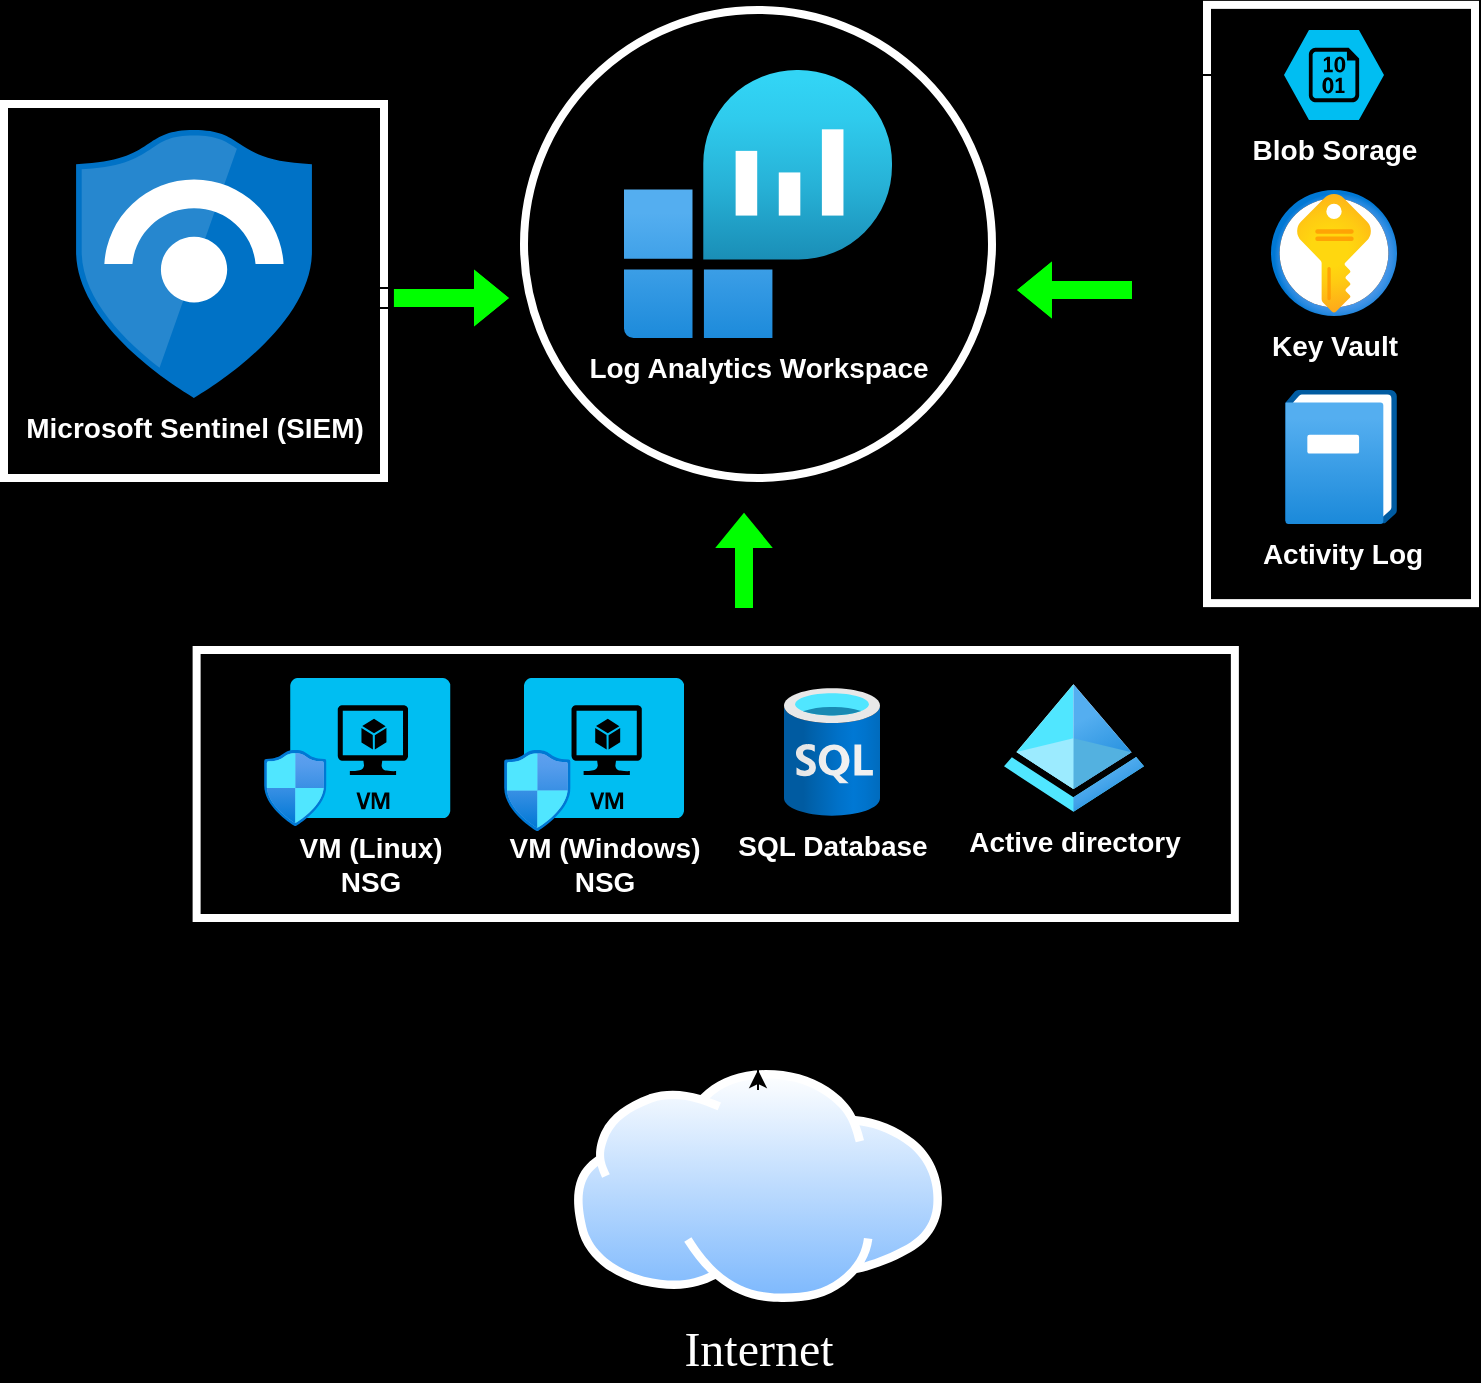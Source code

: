 <mxfile version="22.1.17" type="github">
  <diagram name="Page-1" id="p_PMgQPlf6-vGvT3pBbs">
    <mxGraphModel dx="3126" dy="793" grid="1" gridSize="10" guides="1" tooltips="1" connect="1" arrows="1" fold="1" page="1" pageScale="1" pageWidth="850" pageHeight="1100" background="#000000" math="0" shadow="0">
      <root>
        <mxCell id="0" />
        <mxCell id="1" parent="0" />
        <mxCell id="XQDlyD4wbLP7uFr0ZUoT-1" value="Log Analytics Workspace" style="image;aspect=fixed;html=1;points=[];align=center;fontSize=14;image=img/lib/azure2/analytics/Log_Analytics_Workspaces.svg;fontColor=#FFFFFF;labelBackgroundColor=#000000;fontStyle=1" parent="1" vertex="1">
          <mxGeometry x="-720" y="110" width="134" height="134" as="geometry" />
        </mxCell>
        <mxCell id="XQDlyD4wbLP7uFr0ZUoT-2" value="SQL Database" style="image;aspect=fixed;html=1;points=[];align=center;fontSize=14;image=img/lib/azure2/databases/SQL_Database.svg;fontColor=#FFFFFF;labelBackgroundColor=#000000;fontStyle=1" parent="1" vertex="1">
          <mxGeometry x="-640" y="419" width="48" height="64" as="geometry" />
        </mxCell>
        <mxCell id="XQDlyD4wbLP7uFr0ZUoT-3" value="VM (Linux)&lt;br&gt;NSG" style="verticalLabelPosition=bottom;html=1;verticalAlign=top;align=center;strokeColor=none;fillColor=#00BEF2;shape=mxgraph.azure.virtual_machine;fontColor=#FFFFFF;labelBackgroundColor=#000000;fontSize=14;fontStyle=1" parent="1" vertex="1">
          <mxGeometry x="-886.88" y="414" width="80" height="70" as="geometry" />
        </mxCell>
        <mxCell id="XQDlyD4wbLP7uFr0ZUoT-21" value="" style="edgeStyle=orthogonalEdgeStyle;rounded=0;orthogonalLoop=1;jettySize=auto;html=1;" parent="1" edge="1">
          <mxGeometry relative="1" as="geometry">
            <mxPoint x="-726.9" y="412" as="sourcePoint" />
            <mxPoint x="-737.5" y="392" as="targetPoint" />
          </mxGeometry>
        </mxCell>
        <mxCell id="XQDlyD4wbLP7uFr0ZUoT-6" value="&lt;b&gt;Microsoft Sentinel (SIEM)&lt;/b&gt;" style="image;sketch=0;aspect=fixed;html=1;points=[];align=center;fontSize=14;image=img/lib/mscae/Azure_Sentinel.svg;fontColor=#FFFFFF;labelBackgroundColor=#000000;" parent="1" vertex="1">
          <mxGeometry x="-993.96" y="140" width="117.92" height="134" as="geometry" />
        </mxCell>
        <mxCell id="XQDlyD4wbLP7uFr0ZUoT-8" value="Activity Log" style="image;aspect=fixed;html=1;points=[];align=center;fontSize=14;image=img/lib/azure2/management_governance/Activity_Log.svg;fontColor=#FFFFFF;labelBackgroundColor=#000000;fontStyle=1" parent="1" vertex="1">
          <mxGeometry x="-389.5" y="270" width="56.0" height="67" as="geometry" />
        </mxCell>
        <mxCell id="XQDlyD4wbLP7uFr0ZUoT-9" value="" style="image;aspect=fixed;html=1;points=[];align=center;fontSize=12;image=img/lib/azure2/networking/Network_Security_Groups.svg;" parent="1" vertex="1">
          <mxGeometry x="-900" y="450" width="31.29" height="38" as="geometry" />
        </mxCell>
        <mxCell id="XQDlyD4wbLP7uFr0ZUoT-18" value="" style="edgeStyle=orthogonalEdgeStyle;rounded=0;orthogonalLoop=1;jettySize=auto;html=1;" parent="1" source="XQDlyD4wbLP7uFr0ZUoT-27" target="XQDlyD4wbLP7uFr0ZUoT-2" edge="1">
          <mxGeometry relative="1" as="geometry" />
        </mxCell>
        <mxCell id="XQDlyD4wbLP7uFr0ZUoT-11" value="Blob Sorage" style="verticalLabelPosition=bottom;html=1;verticalAlign=top;align=center;strokeColor=none;fillColor=#00BEF2;shape=mxgraph.azure.storage_blob;labelBackgroundColor=#000000;fontColor=#FFFFFF;fontSize=14;fontStyle=1" parent="1" vertex="1">
          <mxGeometry x="-390" y="90" width="50" height="45" as="geometry" />
        </mxCell>
        <mxCell id="XQDlyD4wbLP7uFr0ZUoT-12" value="Key Vault" style="image;aspect=fixed;html=1;points=[];align=center;fontSize=14;image=img/lib/azure2/security/Key_Vaults.svg;fontColor=#FFFFFF;labelBackgroundColor=#000000;fontStyle=1" parent="1" vertex="1">
          <mxGeometry x="-396.5" y="170" width="63" height="63" as="geometry" />
        </mxCell>
        <mxCell id="XQDlyD4wbLP7uFr0ZUoT-15" value="Internet" style="image;aspect=fixed;perimeter=ellipsePerimeter;html=1;align=center;shadow=0;dashed=0;spacingTop=3;image=img/lib/active_directory/internet_cloud.svg;fontFamily=Times New Roman;fontStyle=0;fontColor=#FFFFFF;labelBackgroundColor=#000000;fontSize=24;" parent="1" vertex="1">
          <mxGeometry x="-745.07" y="610" width="184.13" height="116" as="geometry" />
        </mxCell>
        <mxCell id="XQDlyD4wbLP7uFr0ZUoT-27" value="Active directory" style="image;aspect=fixed;html=1;points=[];align=center;fontSize=14;image=img/lib/azure2/identity/Azure_Active_Directory.svg;fontColor=#FFFFFF;labelBackgroundColor=#000000;fontStyle=1" parent="1" vertex="1">
          <mxGeometry x="-530" y="417" width="70" height="64" as="geometry" />
        </mxCell>
        <mxCell id="XQDlyD4wbLP7uFr0ZUoT-33" value="" style="edgeStyle=orthogonalEdgeStyle;rounded=0;orthogonalLoop=1;jettySize=auto;html=1;" parent="1" source="XQDlyD4wbLP7uFr0ZUoT-42" target="XQDlyD4wbLP7uFr0ZUoT-15" edge="1">
          <mxGeometry relative="1" as="geometry" />
        </mxCell>
        <mxCell id="XQDlyD4wbLP7uFr0ZUoT-32" value="VM (Windows)&lt;br&gt;NSG" style="verticalLabelPosition=bottom;html=1;verticalAlign=top;align=center;strokeColor=none;fillColor=#00BEF2;shape=mxgraph.azure.virtual_machine;fontColor=#FFFFFF;labelBackgroundColor=#000000;fontSize=14;fontStyle=1" parent="1" vertex="1">
          <mxGeometry x="-770" y="414" width="80" height="70" as="geometry" />
        </mxCell>
        <mxCell id="XQDlyD4wbLP7uFr0ZUoT-34" value="" style="image;aspect=fixed;html=1;points=[];align=center;fontSize=14;image=img/lib/azure2/networking/Network_Security_Groups.svg;fontColor=#FFFFFF;labelBackgroundColor=#000000;fontStyle=0" parent="1" vertex="1">
          <mxGeometry x="-780" y="450" width="33.35" height="40.5" as="geometry" />
        </mxCell>
        <mxCell id="XQDlyD4wbLP7uFr0ZUoT-37" value="" style="rounded=0;whiteSpace=wrap;html=1;fillColor=none;strokeColor=#FFFFFF;strokeWidth=4;" parent="1" vertex="1">
          <mxGeometry x="-933.69" y="400" width="519.12" height="134" as="geometry" />
        </mxCell>
        <mxCell id="XQDlyD4wbLP7uFr0ZUoT-38" value="" style="rounded=0;whiteSpace=wrap;html=1;fillColor=none;strokeColor=#FFFFFF;strokeWidth=4;rotation=-90;" parent="1" vertex="1">
          <mxGeometry x="-511.06" y="160" width="299.12" height="134" as="geometry" />
        </mxCell>
        <mxCell id="XQDlyD4wbLP7uFr0ZUoT-39" value="" style="rounded=0;whiteSpace=wrap;html=1;fillColor=none;strokeColor=#FFFFFF;strokeWidth=4;" parent="1" vertex="1">
          <mxGeometry x="-1030" y="127" width="190" height="187" as="geometry" />
        </mxCell>
        <mxCell id="XQDlyD4wbLP7uFr0ZUoT-40" value="" style="ellipse;whiteSpace=wrap;html=1;aspect=fixed;fillColor=none;strokeColor=#FFFFFF;strokeWidth=4;" parent="1" vertex="1">
          <mxGeometry x="-770" y="80" width="234" height="234" as="geometry" />
        </mxCell>
        <mxCell id="XQDlyD4wbLP7uFr0ZUoT-42" value="" style="shape=image;html=1;verticalAlign=top;verticalLabelPosition=bottom;labelBackgroundColor=#ffffff;imageAspect=0;aspect=fixed;image=https://cdn2.iconfinder.com/data/icons/32pxmania/misc_26.png;rotation=-90;" parent="1" vertex="1">
          <mxGeometry x="-678" y="550" width="50" height="50" as="geometry" />
        </mxCell>
        <mxCell id="XQDlyD4wbLP7uFr0ZUoT-45" value="" style="edgeStyle=orthogonalEdgeStyle;rounded=0;orthogonalLoop=1;jettySize=auto;html=1;" parent="1" source="XQDlyD4wbLP7uFr0ZUoT-11" edge="1">
          <mxGeometry relative="1" as="geometry">
            <mxPoint x="-390" y="93" as="sourcePoint" />
            <mxPoint x="-471" y="180" as="targetPoint" />
          </mxGeometry>
        </mxCell>
        <mxCell id="XQDlyD4wbLP7uFr0ZUoT-47" value="" style="shape=flexArrow;endArrow=classic;html=1;rounded=0;fillColor=#00FF00;" parent="1" edge="1">
          <mxGeometry width="50" height="50" relative="1" as="geometry">
            <mxPoint x="-465" y="220" as="sourcePoint" />
            <mxPoint x="-525" y="220" as="targetPoint" />
            <Array as="points">
              <mxPoint x="-485" y="220" />
            </Array>
          </mxGeometry>
        </mxCell>
        <mxCell id="XQDlyD4wbLP7uFr0ZUoT-49" value="" style="shape=flexArrow;endArrow=classic;html=1;rounded=0;fillColor=#00FF00;" parent="1" edge="1">
          <mxGeometry width="50" height="50" relative="1" as="geometry">
            <mxPoint x="-836.04" y="224" as="sourcePoint" />
            <mxPoint x="-776.04" y="224" as="targetPoint" />
            <Array as="points">
              <mxPoint x="-806.04" y="224" />
              <mxPoint x="-846.04" y="224" />
              <mxPoint x="-816.04" y="224" />
            </Array>
          </mxGeometry>
        </mxCell>
        <mxCell id="XQDlyD4wbLP7uFr0ZUoT-50" value="" style="shape=flexArrow;endArrow=classic;html=1;rounded=0;fillColor=#00FF00;" parent="1" edge="1">
          <mxGeometry width="50" height="50" relative="1" as="geometry">
            <mxPoint x="-660" y="380" as="sourcePoint" />
            <mxPoint x="-660" y="330" as="targetPoint" />
            <Array as="points" />
          </mxGeometry>
        </mxCell>
      </root>
    </mxGraphModel>
  </diagram>
</mxfile>
